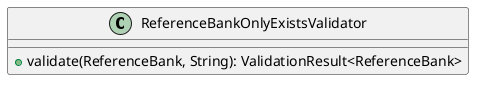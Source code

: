 @startuml

    class ReferenceBankOnlyExistsValidator [[ReferenceBankOnlyExistsValidator.html]] {
        +validate(ReferenceBank, String): ValidationResult<ReferenceBank>
    }

@enduml
